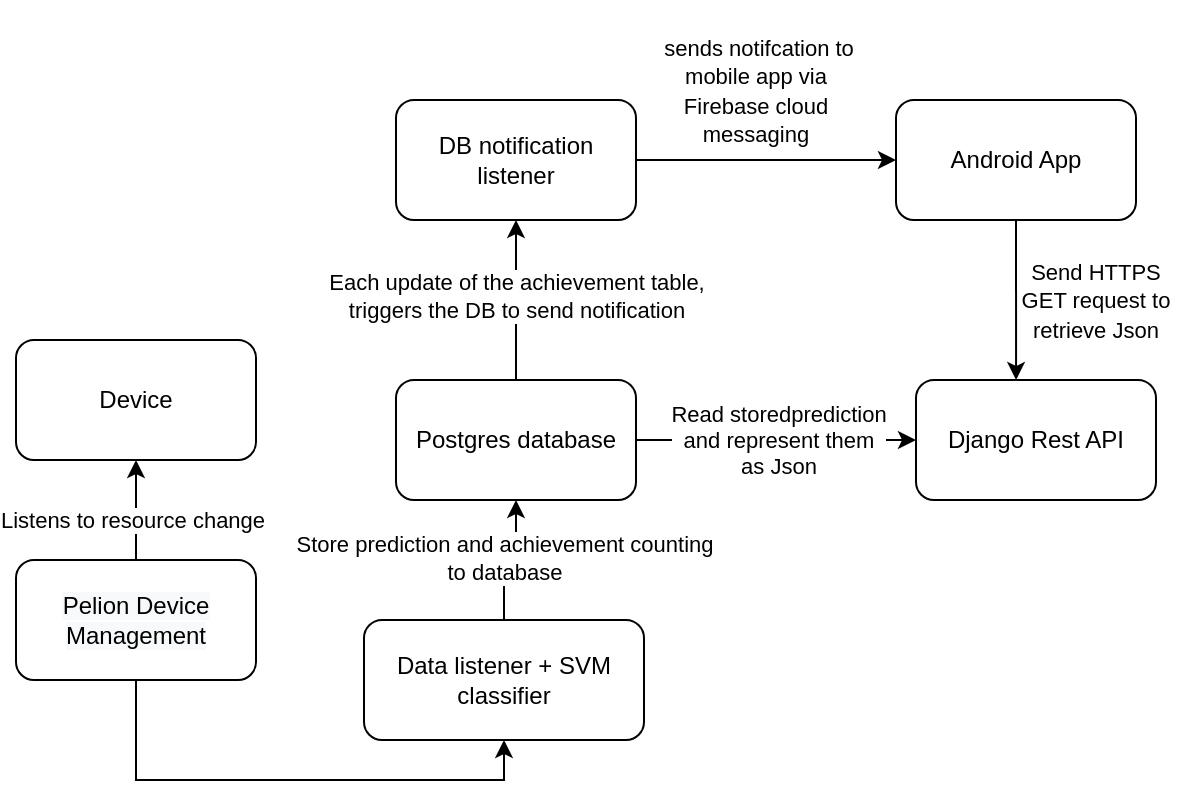 <mxfile version="14.4.2" type="device"><diagram id="nj7nWiIqSf-Gm5m32K2R" name="Page-1"><mxGraphModel dx="777" dy="477" grid="1" gridSize="10" guides="1" tooltips="1" connect="1" arrows="1" fold="1" page="1" pageScale="1" pageWidth="827" pageHeight="1169" math="0" shadow="0"><root><mxCell id="0"/><mxCell id="1" parent="0"/><mxCell id="XiMmzQnnwabwwCBkd85z-1" value="Device" style="rounded=1;whiteSpace=wrap;html=1;" parent="1" vertex="1"><mxGeometry x="50" y="200" width="120" height="60" as="geometry"/></mxCell><mxCell id="XiMmzQnnwabwwCBkd85z-31" style="edgeStyle=orthogonalEdgeStyle;rounded=0;orthogonalLoop=1;jettySize=auto;html=1;exitX=0.5;exitY=0;exitDx=0;exitDy=0;entryX=0.5;entryY=1;entryDx=0;entryDy=0;" parent="1" source="XiMmzQnnwabwwCBkd85z-3" target="XiMmzQnnwabwwCBkd85z-7" edge="1"><mxGeometry relative="1" as="geometry"/></mxCell><mxCell id="XiMmzQnnwabwwCBkd85z-32" value="Store prediction and achievement counting&lt;br&gt;to database" style="edgeLabel;html=1;align=center;verticalAlign=middle;resizable=0;points=[];" parent="XiMmzQnnwabwwCBkd85z-31" vertex="1" connectable="0"><mxGeometry x="-0.278" y="-1" relative="1" as="geometry"><mxPoint x="-1" y="-7" as="offset"/></mxGeometry></mxCell><mxCell id="XiMmzQnnwabwwCBkd85z-3" value="Data listener + SVM classifier" style="rounded=1;whiteSpace=wrap;html=1;" parent="1" vertex="1"><mxGeometry x="224" y="340" width="140" height="60" as="geometry"/></mxCell><mxCell id="wprkK5UM6lIwVCNfhtBu-3" style="edgeStyle=orthogonalEdgeStyle;rounded=0;orthogonalLoop=1;jettySize=auto;html=1;exitX=0.5;exitY=1;exitDx=0;exitDy=0;entryX=0.5;entryY=1;entryDx=0;entryDy=0;" edge="1" parent="1" source="XiMmzQnnwabwwCBkd85z-4" target="XiMmzQnnwabwwCBkd85z-3"><mxGeometry relative="1" as="geometry"/></mxCell><mxCell id="XiMmzQnnwabwwCBkd85z-4" value="&#10;&#10;&lt;span style=&quot;color: rgb(0, 0, 0); font-family: helvetica; font-size: 12px; font-style: normal; font-weight: 400; letter-spacing: normal; text-align: center; text-indent: 0px; text-transform: none; word-spacing: 0px; background-color: rgb(248, 249, 250); display: inline; float: none;&quot;&gt;Pelion Device Management&lt;/span&gt;&#10;&#10;" style="rounded=1;whiteSpace=wrap;html=1;" parent="1" vertex="1"><mxGeometry x="50" y="310" width="120" height="60" as="geometry"/></mxCell><mxCell id="wprkK5UM6lIwVCNfhtBu-21" style="edgeStyle=orthogonalEdgeStyle;rounded=0;orthogonalLoop=1;jettySize=auto;html=1;exitX=0.5;exitY=1;exitDx=0;exitDy=0;entryX=0.417;entryY=0;entryDx=0;entryDy=0;entryPerimeter=0;" edge="1" parent="1" source="XiMmzQnnwabwwCBkd85z-5" target="wprkK5UM6lIwVCNfhtBu-4"><mxGeometry relative="1" as="geometry"/></mxCell><mxCell id="XiMmzQnnwabwwCBkd85z-5" value="Android App" style="rounded=1;whiteSpace=wrap;html=1;" parent="1" vertex="1"><mxGeometry x="490" y="80" width="120" height="60" as="geometry"/></mxCell><mxCell id="wprkK5UM6lIwVCNfhtBu-8" style="edgeStyle=orthogonalEdgeStyle;rounded=0;orthogonalLoop=1;jettySize=auto;html=1;exitX=0.5;exitY=0;exitDx=0;exitDy=0;entryX=0.5;entryY=1;entryDx=0;entryDy=0;" edge="1" parent="1" source="XiMmzQnnwabwwCBkd85z-7" target="wprkK5UM6lIwVCNfhtBu-7"><mxGeometry relative="1" as="geometry"/></mxCell><mxCell id="wprkK5UM6lIwVCNfhtBu-12" value="Each update of the achievement table,&lt;br&gt;triggers the DB to send notification" style="edgeLabel;html=1;align=center;verticalAlign=middle;resizable=0;points=[];" vertex="1" connectable="0" parent="wprkK5UM6lIwVCNfhtBu-8"><mxGeometry x="0.233" y="-1" relative="1" as="geometry"><mxPoint x="-1" y="7.14" as="offset"/></mxGeometry></mxCell><mxCell id="wprkK5UM6lIwVCNfhtBu-16" style="edgeStyle=orthogonalEdgeStyle;rounded=0;orthogonalLoop=1;jettySize=auto;html=1;exitX=1;exitY=0.5;exitDx=0;exitDy=0;" edge="1" parent="1" source="XiMmzQnnwabwwCBkd85z-7" target="wprkK5UM6lIwVCNfhtBu-4"><mxGeometry relative="1" as="geometry"/></mxCell><mxCell id="wprkK5UM6lIwVCNfhtBu-18" value="Read storedprediction&lt;br&gt;and represent them&lt;br&gt;as Json" style="edgeLabel;html=1;align=center;verticalAlign=middle;resizable=0;points=[];" vertex="1" connectable="0" parent="wprkK5UM6lIwVCNfhtBu-16"><mxGeometry x="0.114" relative="1" as="geometry"><mxPoint x="-7.14" as="offset"/></mxGeometry></mxCell><mxCell id="XiMmzQnnwabwwCBkd85z-7" value="Postgres database" style="rounded=1;whiteSpace=wrap;html=1;" parent="1" vertex="1"><mxGeometry x="240" y="220" width="120" height="60" as="geometry"/></mxCell><mxCell id="wprkK5UM6lIwVCNfhtBu-2" value="" style="endArrow=classic;html=1;entryX=0.5;entryY=1;entryDx=0;entryDy=0;exitX=0.5;exitY=0;exitDx=0;exitDy=0;" edge="1" parent="1" source="XiMmzQnnwabwwCBkd85z-4" target="XiMmzQnnwabwwCBkd85z-1"><mxGeometry width="50" height="50" relative="1" as="geometry"><mxPoint x="110" y="350" as="sourcePoint"/><mxPoint x="160" y="300" as="targetPoint"/></mxGeometry></mxCell><mxCell id="wprkK5UM6lIwVCNfhtBu-24" value="Listens to resource change" style="edgeLabel;html=1;align=center;verticalAlign=middle;resizable=0;points=[];" vertex="1" connectable="0" parent="wprkK5UM6lIwVCNfhtBu-2"><mxGeometry x="-0.24" y="2" relative="1" as="geometry"><mxPoint y="-1.14" as="offset"/></mxGeometry></mxCell><mxCell id="wprkK5UM6lIwVCNfhtBu-4" value="Django Rest API" style="rounded=1;whiteSpace=wrap;html=1;" vertex="1" parent="1"><mxGeometry x="500" y="220" width="120" height="60" as="geometry"/></mxCell><mxCell id="wprkK5UM6lIwVCNfhtBu-15" style="edgeStyle=orthogonalEdgeStyle;rounded=0;orthogonalLoop=1;jettySize=auto;html=1;exitX=1;exitY=0.5;exitDx=0;exitDy=0;" edge="1" parent="1" source="wprkK5UM6lIwVCNfhtBu-7" target="XiMmzQnnwabwwCBkd85z-5"><mxGeometry relative="1" as="geometry"/></mxCell><mxCell id="wprkK5UM6lIwVCNfhtBu-7" value="DB notification listener" style="rounded=1;whiteSpace=wrap;html=1;" vertex="1" parent="1"><mxGeometry x="240" y="80" width="120" height="60" as="geometry"/></mxCell><mxCell id="wprkK5UM6lIwVCNfhtBu-14" value="&lt;font style=&quot;font-size: 11px&quot;&gt;&amp;nbsp;sends notifcation to mobile app via Firebase cloud messaging&lt;/font&gt;" style="text;html=1;strokeColor=none;fillColor=none;align=center;verticalAlign=middle;whiteSpace=wrap;rounded=0;" vertex="1" parent="1"><mxGeometry x="370" y="30" width="100" height="90" as="geometry"/></mxCell><mxCell id="wprkK5UM6lIwVCNfhtBu-23" value="&lt;font style=&quot;font-size: 11px&quot;&gt;Send HTTPS GET request to retrieve Json&lt;/font&gt;" style="text;html=1;strokeColor=none;fillColor=none;align=center;verticalAlign=middle;whiteSpace=wrap;rounded=0;" vertex="1" parent="1"><mxGeometry x="550" y="150" width="80" height="60" as="geometry"/></mxCell></root></mxGraphModel></diagram></mxfile>